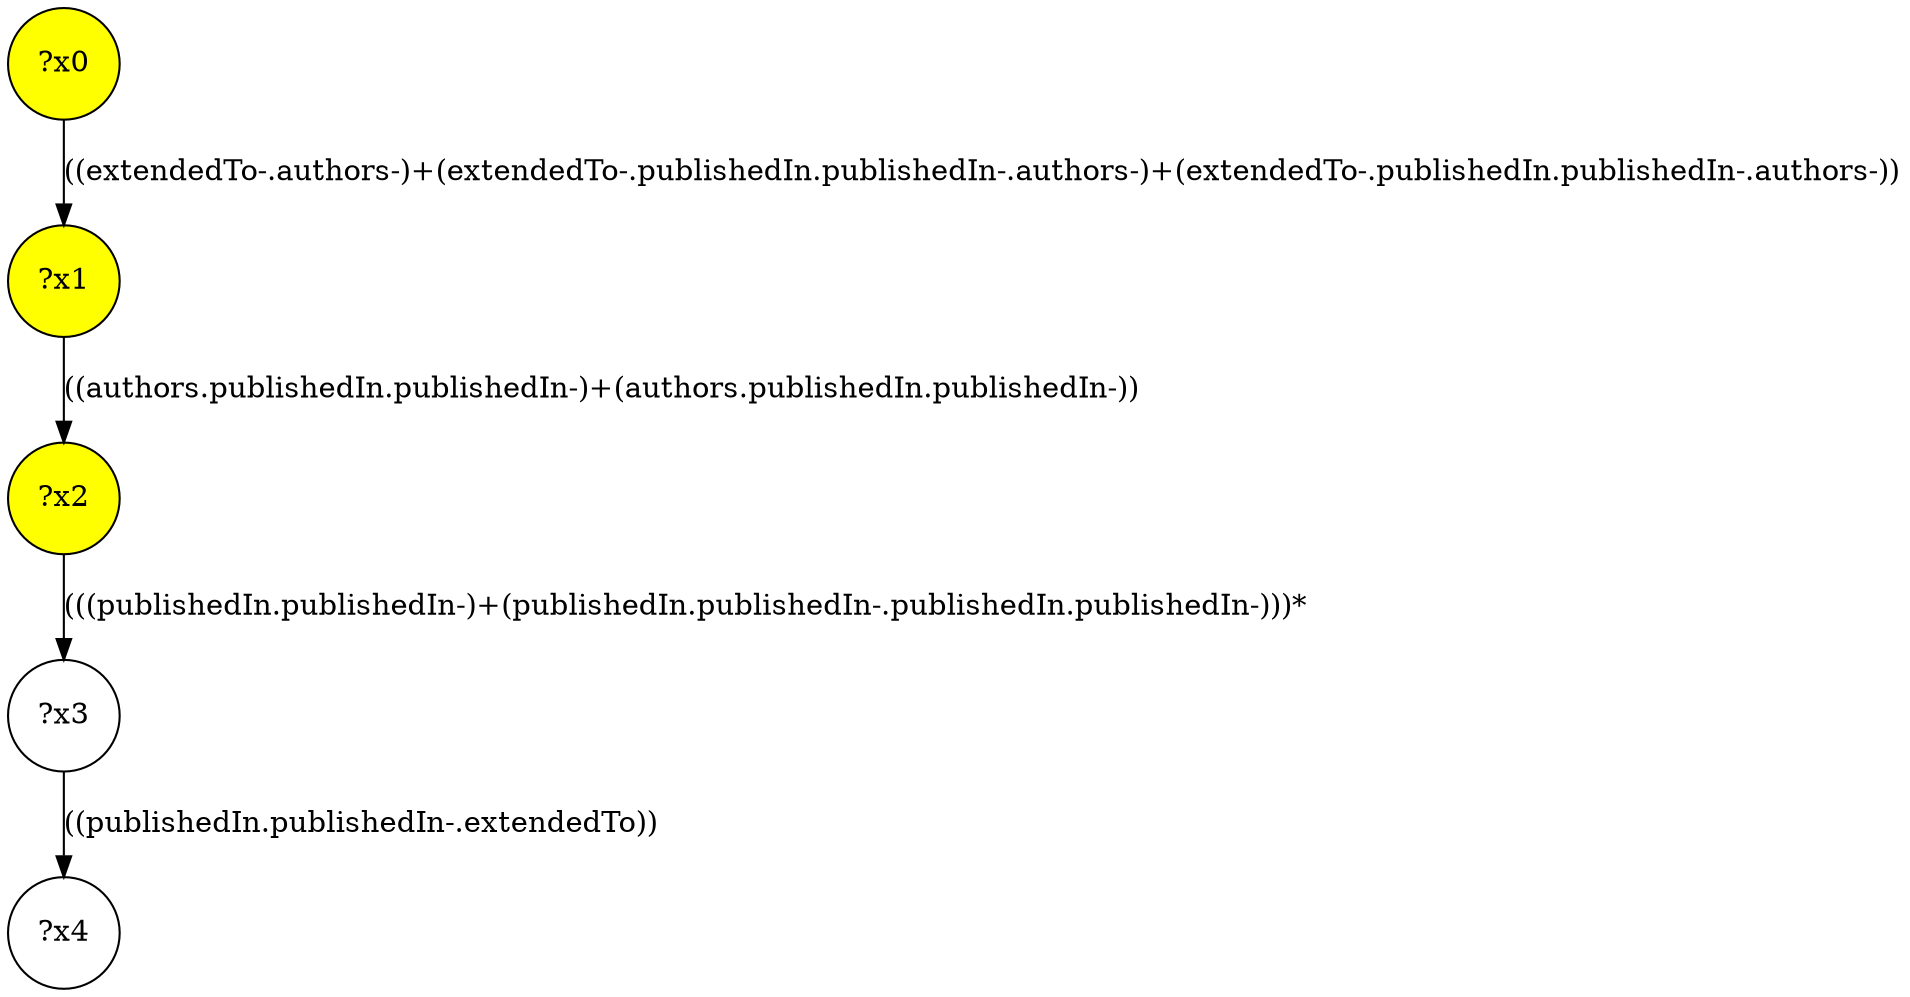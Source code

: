 digraph g {
	x1 [fillcolor="yellow", style="filled," shape=circle, label="?x1"];
	x0 [fillcolor="yellow", style="filled," shape=circle, label="?x0"];
	x2 [fillcolor="yellow", style="filled," shape=circle, label="?x2"];
	x0 -> x1 [label="((extendedTo-.authors-)+(extendedTo-.publishedIn.publishedIn-.authors-)+(extendedTo-.publishedIn.publishedIn-.authors-))"];
	x1 -> x2 [label="((authors.publishedIn.publishedIn-)+(authors.publishedIn.publishedIn-))"];
	x3 [shape=circle, label="?x3"];
	x2 -> x3 [label="(((publishedIn.publishedIn-)+(publishedIn.publishedIn-.publishedIn.publishedIn-)))*"];
	x4 [shape=circle, label="?x4"];
	x3 -> x4 [label="((publishedIn.publishedIn-.extendedTo))"];
}
